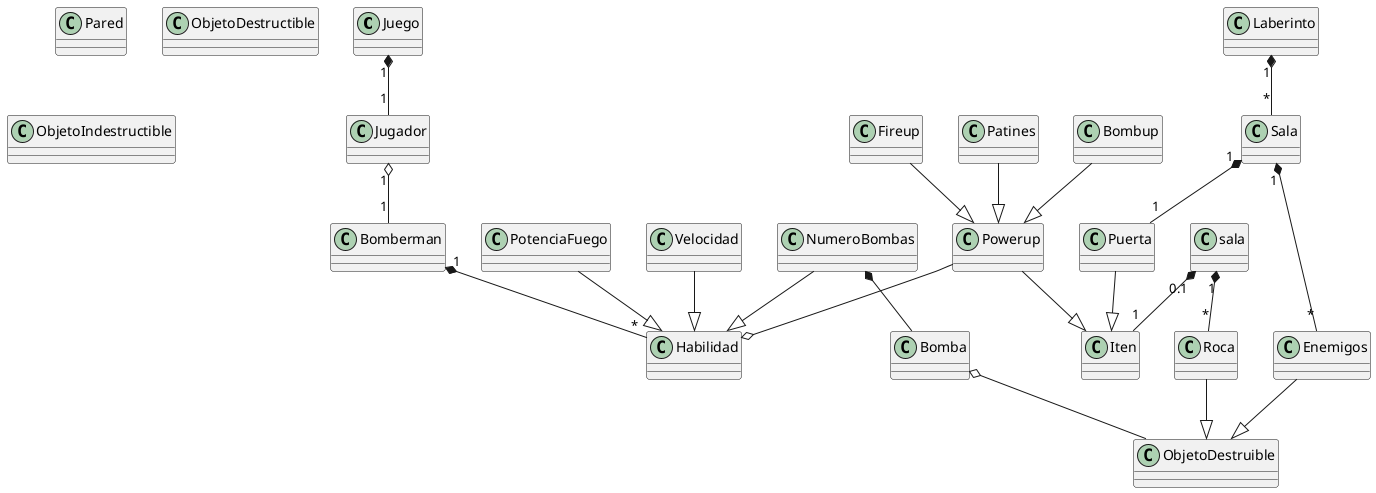 @startuml Bomberman

class Juego 
class Jugador

class Bomberman
class PotenciaFuego
class Velocidad
class NumeroBombas
class Enemigos
class Habilidad

class Sala
class Laberinto
class Puerta
class Roca 
class Pared

class Bomba 
class Powerup
class Fireup
class Patines 
class Bombup
class Iten
class ObjetoDestructible
class ObjetoIndestructible

Laberinto "1" *-- "*" Sala
Sala "1" *-- "1" Puerta
sala "1" *-- "*" Roca
Sala "1" *-- "*" Enemigos
sala "0.1" *-- "1" Iten
Puerta --|> Iten
Powerup --|> Iten
Roca --|> ObjetoDestruible

Juego "1" *-- "1" Jugador
Jugador "1" o-- "1" Bomberman
Bomberman "1" *-- "*" Habilidad
Enemigos --|> ObjetoDestruible

Bombup --|> Powerup
Fireup --|> Powerup
Patines --|> Powerup

PotenciaFuego --|> Habilidad
Velocidad --|> Habilidad
NumeroBombas --|> Habilidad

Powerup --o Habilidad
NumeroBombas *-- Bomba
Bomba o-- ObjetoDestruible

@enduml